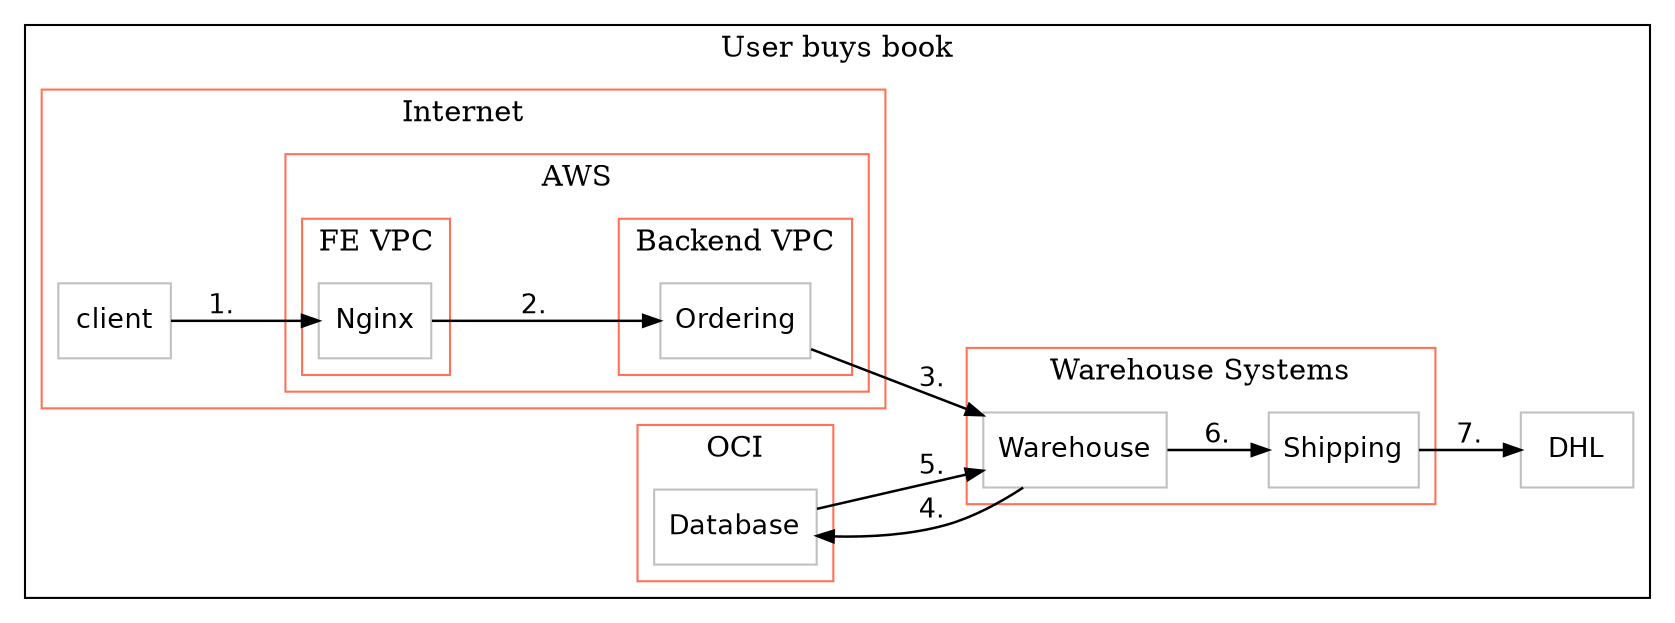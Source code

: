 digraph G {
compound=true;
rankdir="LR";
    subgraph cluster1 {
    rankdir="TB";
    label="User buys book";
    color="Black";
        node14 [label="DHL" shape="box", margin="0.1", color="Grey", fontsize="13", fontname="Helvetica"];
        subgraph cluster2 {
        rankdir="TB";
        label="Internet";
        color="Coral1";
            node6 [label="client" shape="box", margin="0.1", color="Grey", fontsize="13", fontname="Helvetica"];
            subgraph cluster3 {
            rankdir="TB";
            label="AWS";
            color="Coral1";
                subgraph cluster4 {
                rankdir="TB";
                label="FE VPC";
                color="Coral1";
                    node5 [label="Nginx" shape="box", margin="0.1", color="Grey", fontsize="13", fontname="Helvetica"];
                }
                subgraph cluster7 {
                rankdir="TB";
                label="Backend VPC";
                color="Coral1";
                    node8 [label="Ordering" shape="box", margin="0.1", color="Grey", fontsize="13", fontname="Helvetica"];
                }
            }
        }
        subgraph cluster9 {
        rankdir="TB";
        label="Warehouse Systems";
        color="Coral1";
            node10 [label="Warehouse" shape="box", margin="0.1", color="Grey", fontsize="13", fontname="Helvetica"];
            node13 [label="Shipping" shape="box", margin="0.1", color="Grey", fontsize="13", fontname="Helvetica"];
        }
        subgraph cluster11 {
        rankdir="TB";
        label="OCI";
        color="Coral1";
            node12 [label="Database" shape="box", margin="0.1", color="Grey", fontsize="13", fontname="Helvetica"];
        }
    }
node6->node5 [label="1." fontsize="13", penwidth="1.2", arrowsize="0.8", fontname="Helvetica"];
node5->node8 [label="2." fontsize="13", penwidth="1.2", arrowsize="0.8", fontname="Helvetica"];
node8->node10 [label="3." fontsize="13", penwidth="1.2", arrowsize="0.8", fontname="Helvetica"];
node10->node12 [label="4." fontsize="13", penwidth="1.2", arrowsize="0.8", fontname="Helvetica"];
node12->node10 [label="5." fontsize="13", penwidth="1.2", arrowsize="0.8", fontname="Helvetica"];
node10->node13 [label="6." fontsize="13", penwidth="1.2", arrowsize="0.8", fontname="Helvetica"];
node13->node14 [label="7." fontsize="13", penwidth="1.2", arrowsize="0.8", fontname="Helvetica"];
}